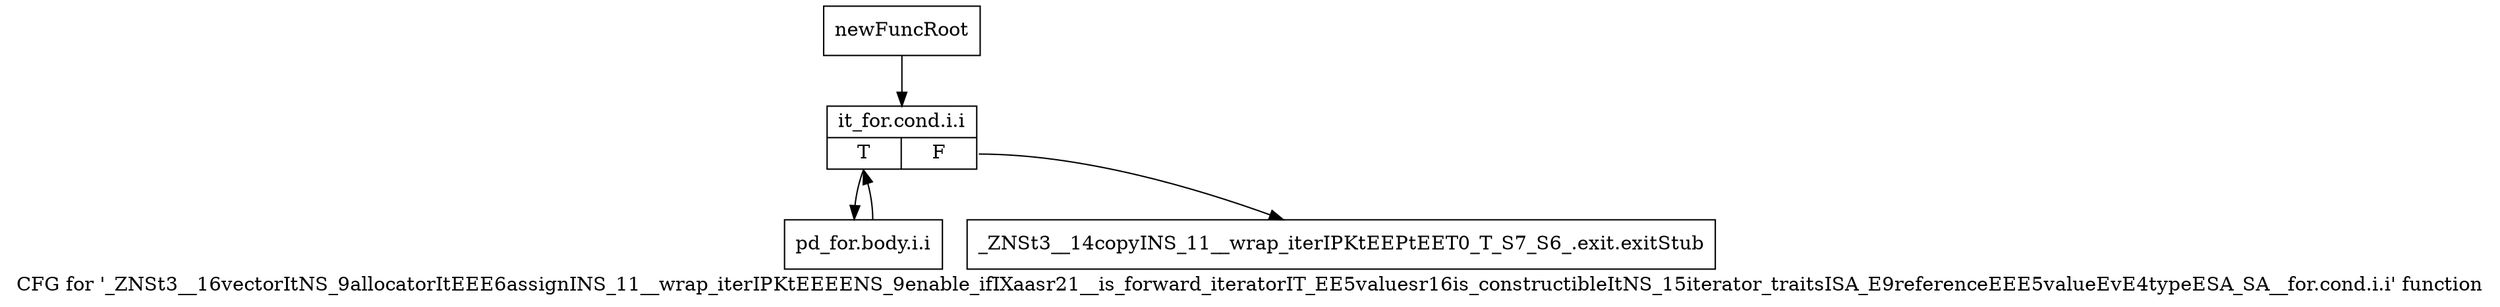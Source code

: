 digraph "CFG for '_ZNSt3__16vectorItNS_9allocatorItEEE6assignINS_11__wrap_iterIPKtEEEENS_9enable_ifIXaasr21__is_forward_iteratorIT_EE5valuesr16is_constructibleItNS_15iterator_traitsISA_E9referenceEEE5valueEvE4typeESA_SA__for.cond.i.i' function" {
	label="CFG for '_ZNSt3__16vectorItNS_9allocatorItEEE6assignINS_11__wrap_iterIPKtEEEENS_9enable_ifIXaasr21__is_forward_iteratorIT_EE5valuesr16is_constructibleItNS_15iterator_traitsISA_E9referenceEEE5valueEvE4typeESA_SA__for.cond.i.i' function";

	Node0x83fb3a0 [shape=record,label="{newFuncRoot}"];
	Node0x83fb3a0 -> Node0x83fb440;
	Node0x83fb3f0 [shape=record,label="{_ZNSt3__14copyINS_11__wrap_iterIPKtEEPtEET0_T_S7_S6_.exit.exitStub}"];
	Node0x83fb440 [shape=record,label="{it_for.cond.i.i|{<s0>T|<s1>F}}"];
	Node0x83fb440:s0 -> Node0x83fb490;
	Node0x83fb440:s1 -> Node0x83fb3f0;
	Node0x83fb490 [shape=record,label="{pd_for.body.i.i}"];
	Node0x83fb490 -> Node0x83fb440;
}
